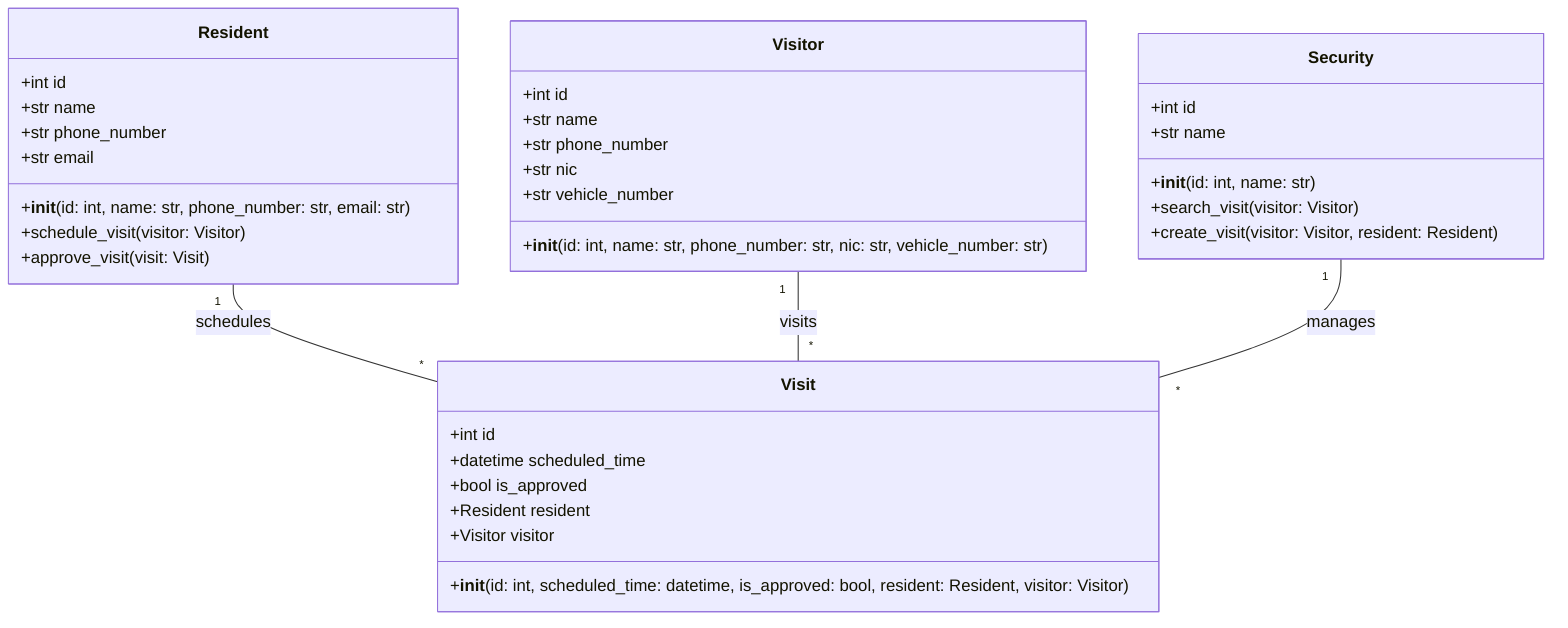 classDiagram
    class Resident{
        +int id
        +str name
        +str phone_number
        +str email
        +__init__(id: int, name: str, phone_number: str, email: str)
        +schedule_visit(visitor: Visitor)
        +approve_visit(visit: Visit)
    }
    class Visitor{
        +int id
        +str name
        +str phone_number
        +str nic
        +str vehicle_number
        +__init__(id: int, name: str, phone_number: str, nic: str, vehicle_number: str)
    }
    class Visit{
        +int id
        +datetime scheduled_time
        +bool is_approved
        +Resident resident
        +Visitor visitor
        +__init__(id: int, scheduled_time: datetime, is_approved: bool, resident: Resident, visitor: Visitor)
    }
    class Security{
        +int id
        +str name
        +__init__(id: int, name: str)
        +search_visit(visitor: Visitor)
        +create_visit(visitor: Visitor, resident: Resident)
    }
    Resident "1" -- "*" Visit: schedules
    Visitor "1" -- "*" Visit: visits
    Security "1" -- "*" Visit: manages